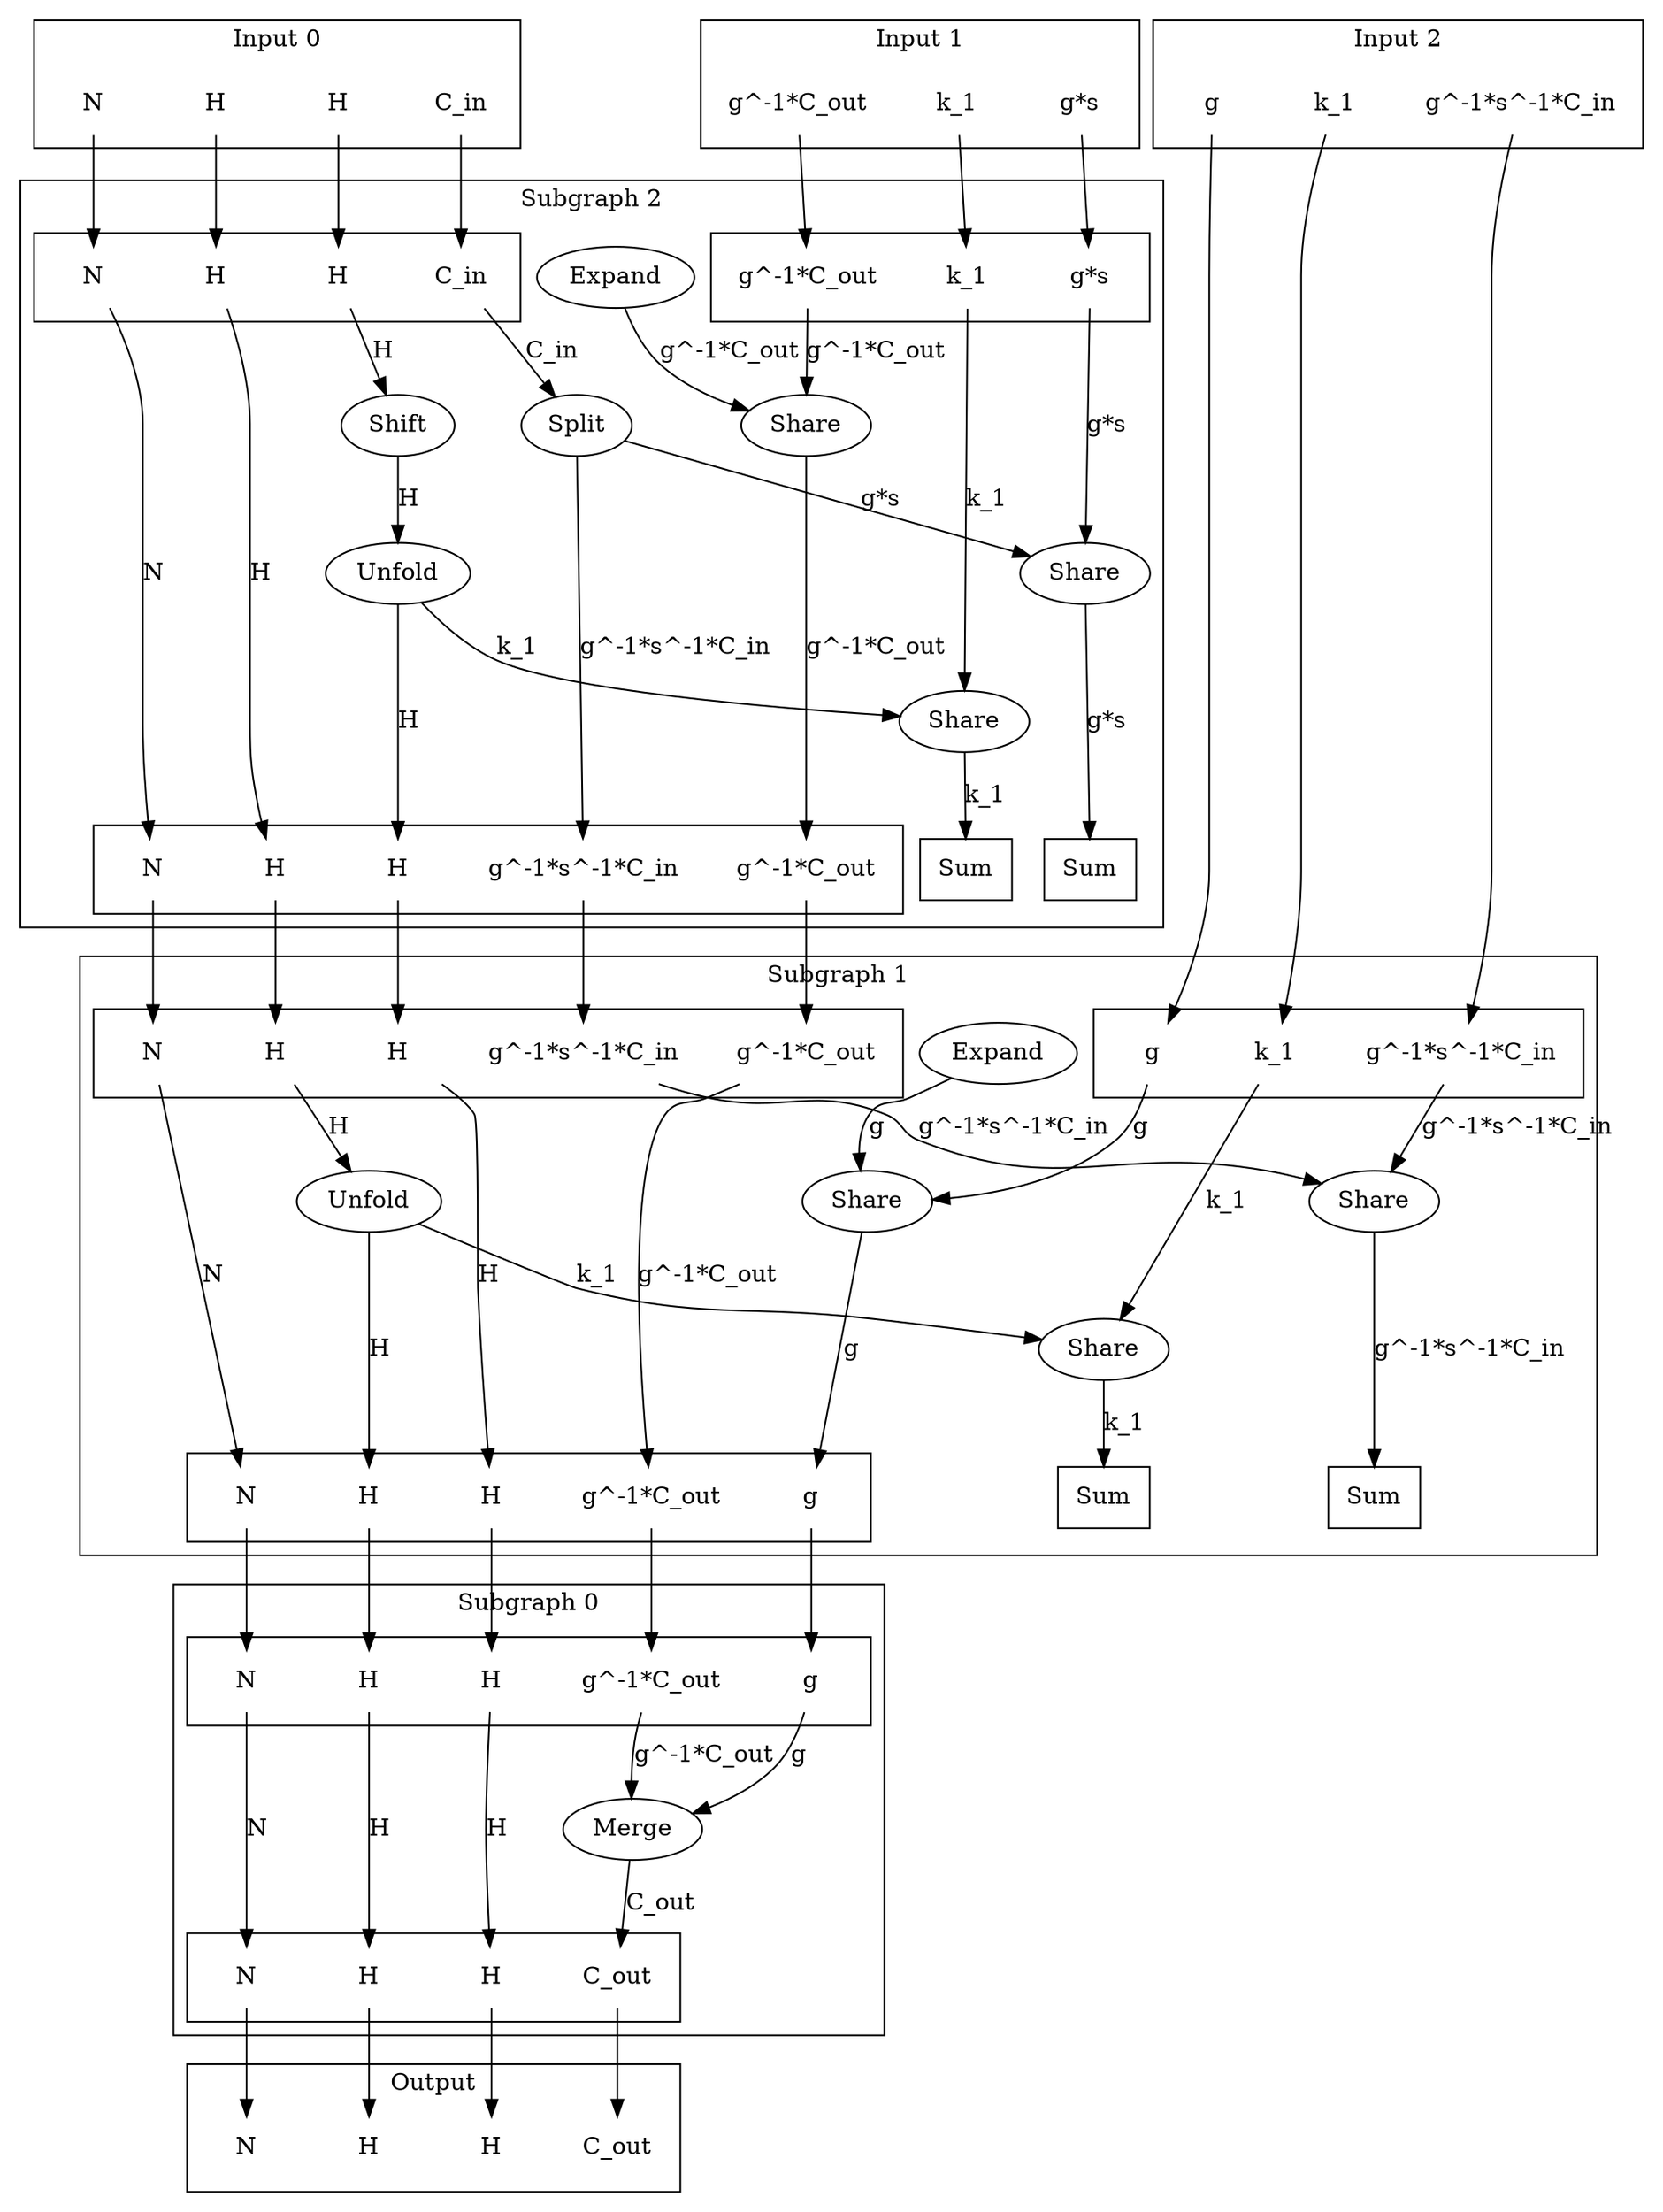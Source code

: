 digraph kernel_generated {
newrank = true;

// Stage tensor.
subgraph cluster_subgraph_0 {
    label = "Subgraph 0";
    // Reductions.
    // Output.
    subgraph cluster_subgraph_0_out {
        label = "";
        interface_0_out_0x55b738631280 [label="N", shape=none];
        interface_0_out_0x55b7386312a8 [label="C_out", shape=none];
        interface_0_out_0x55b7386312d0 [label="H", shape=none];
        interface_0_out_0x55b7386312f8 [label="H", shape=none];
    }
    {
        rank = same;
        interface_0_out_0x55b738631280;
        interface_0_out_0x55b7386312a8;
        interface_0_out_0x55b7386312d0;
        interface_0_out_0x55b7386312f8;
    }
    // Input 0.
    subgraph cluster_subgraph_0_in_0 {
        label = "";
        interface_0_in_0x55b738631280 [label="N", shape=none];
        interface_0_in_0x55b7501bae80 [label="g", shape=none];
        interface_0_in_0x55b7501bae98 [label="g^-1*C_out", shape=none];
        interface_0_in_0x55b7386312d0 [label="H", shape=none];
        interface_0_in_0x55b7386312f8 [label="H", shape=none];
    }
    {
        rank = same;
        interface_0_in_0x55b738631280;
        interface_0_in_0x55b7501bae80;
        interface_0_in_0x55b7501bae98;
        interface_0_in_0x55b7386312d0;
        interface_0_in_0x55b7386312f8;
    }
    // Op's.
    op_0x55b7501bae40 [label="Merge"];
    // Dimension's.
    interface_0_in_0x55b738631280 -> interface_0_out_0x55b738631280 [label="N"];
    op_0x55b7501bae40 -> interface_0_out_0x55b7386312a8 [label="C_out"];
    interface_0_in_0x55b7386312d0 -> interface_0_out_0x55b7386312d0 [label="H"];
    interface_0_in_0x55b7386312f8 -> interface_0_out_0x55b7386312f8 [label="H"];
    interface_0_in_0x55b7501bae80 -> op_0x55b7501bae40 [label="g"];
    interface_0_in_0x55b7501bae98 -> op_0x55b7501bae40 [label="g^-1*C_out"];
}

// Stage tensor.
subgraph cluster_subgraph_1 {
    label = "Subgraph 1";
    // Reductions.
    reduce_0x7f6f60007720 [label="Sum", shape=box];
    reduce_0x7f6f60003a98 [label="Sum", shape=box];
    // Output.
    subgraph cluster_subgraph_1_out {
        label = "";
        interface_1_out_0x55b738631280 [label="N", shape=none];
        interface_1_out_0x55b7501bae80 [label="g", shape=none];
        interface_1_out_0x55b7501bae98 [label="g^-1*C_out", shape=none];
        interface_1_out_0x55b7386312d0 [label="H", shape=none];
        interface_1_out_0x55b7386312f8 [label="H", shape=none];
    }
    {
        rank = same;
        reduce_0x7f6f60007720;
        reduce_0x7f6f60003a98;
        interface_1_out_0x55b738631280;
        interface_1_out_0x55b7501bae80;
        interface_1_out_0x55b7501bae98;
        interface_1_out_0x55b7386312d0;
        interface_1_out_0x55b7386312f8;
    }
    // Input 0.
    subgraph cluster_subgraph_1_in_0 {
        label = "";
        interface_1_in_0x55b738631280 [label="N", shape=none];
        interface_1_in_0x55b7501bae98 [label="g^-1*C_out", shape=none];
        interface_1_in_0x55b7501b6470 [label="g^-1*s^-1*C_in", shape=none];
        interface_1_in_0x55b7386312d0 [label="H", shape=none];
        interface_1_in_0x55b7501d45a8 [label="H", shape=none];
    }
    // Input 1.
    subgraph cluster_subgraph_1_in_1 {
        label = "";
        interface_1_in_0x55b7501b63e8 [label="g", shape=none];
        interface_1_in_0x55b7501b6488 [label="g^-1*s^-1*C_in", shape=none];
        interface_1_in_0x55b7501b64d8 [label="k_1", shape=none];
    }
    {
        rank = same;
        interface_1_in_0x55b738631280;
        interface_1_in_0x55b7501bae98;
        interface_1_in_0x55b7501b6470;
        interface_1_in_0x55b7386312d0;
        interface_1_in_0x55b7501d45a8;
        interface_1_in_0x55b7501b63e8;
        interface_1_in_0x55b7501b6488;
        interface_1_in_0x55b7501b64d8;
    }
    // Op's.
    op_0x55b7501b63b0 [label="Share"];
    op_0x55b7501b6450 [label="Share"];
    op_0x55b7501b64a0 [label="Share"];
    op_0x55b7501b66b8 [label="Expand"];
    op_0x55b7501d4580 [label="Unfold"];
    // Dimension's.
    interface_1_in_0x55b738631280 -> interface_1_out_0x55b738631280 [label="N"];
    interface_1_in_0x55b7386312d0 -> interface_1_out_0x55b7386312d0 [label="H"];
    op_0x55b7501d4580 -> interface_1_out_0x55b7386312f8 [label="H"];
    op_0x55b7501b66b8 -> op_0x55b7501b63b0 [label="g"];
    interface_1_in_0x55b7501b63e8 -> op_0x55b7501b63b0 [label="g"];
    interface_1_in_0x55b7501b6470 -> op_0x55b7501b6450 [label="g^-1*s^-1*C_in"];
    interface_1_in_0x55b7501b6488 -> op_0x55b7501b6450 [label="g^-1*s^-1*C_in"];
    op_0x55b7501d4580 -> op_0x55b7501b64a0 [label="k_1"];
    interface_1_in_0x55b7501b64d8 -> op_0x55b7501b64a0 [label="k_1"];
    op_0x55b7501b63b0 -> interface_1_out_0x55b7501bae80 [label="g"];
    interface_1_in_0x55b7501bae98 -> interface_1_out_0x55b7501bae98 [label="g^-1*C_out"];
    interface_1_in_0x55b7501d45a8 -> op_0x55b7501d4580 [label="H"];
    op_0x55b7501b64a0 -> reduce_0x7f6f60003a98 [label="k_1"];
    op_0x55b7501b6450 -> reduce_0x7f6f60007720 [label="g^-1*s^-1*C_in"];
}

// Stage tensor.
subgraph cluster_subgraph_2 {
    label = "Subgraph 2";
    // Reductions.
    reduce_0x7f6f60004f10 [label="Sum", shape=box];
    reduce_0x7f6f60003ab0 [label="Sum", shape=box];
    // Output.
    subgraph cluster_subgraph_2_out {
        label = "";
        interface_2_out_0x55b738631280 [label="N", shape=none];
        interface_2_out_0x55b7501bae98 [label="g^-1*C_out", shape=none];
        interface_2_out_0x55b7501b6470 [label="g^-1*s^-1*C_in", shape=none];
        interface_2_out_0x55b7386312d0 [label="H", shape=none];
        interface_2_out_0x55b7501d45a8 [label="H", shape=none];
    }
    {
        rank = same;
        reduce_0x7f6f60004f10;
        reduce_0x7f6f60003ab0;
        interface_2_out_0x55b738631280;
        interface_2_out_0x55b7501bae98;
        interface_2_out_0x55b7501b6470;
        interface_2_out_0x55b7386312d0;
        interface_2_out_0x55b7501d45a8;
    }
    // Input 0.
    subgraph cluster_subgraph_2_in_0 {
        label = "";
        interface_2_in_0x55b738631280 [label="N", shape=none];
        interface_2_in_0x55b7501c9f50 [label="C_in", shape=none];
        interface_2_in_0x55b7501b6f00 [label="H", shape=none];
        interface_2_in_0x55b7501d45a8 [label="H", shape=none];
    }
    // Input 1.
    subgraph cluster_subgraph_2_in_1 {
        label = "";
        interface_2_in_0x55b7501b6398 [label="g^-1*C_out", shape=none];
        interface_2_in_0x55b7501b6258 [label="g*s", shape=none];
        interface_2_in_0x55b7501b62f8 [label="k_1", shape=none];
    }
    {
        rank = same;
        interface_2_in_0x55b738631280;
        interface_2_in_0x55b7501c9f50;
        interface_2_in_0x55b7501b6f00;
        interface_2_in_0x55b7501d45a8;
        interface_2_in_0x55b7501b6398;
        interface_2_in_0x55b7501b6258;
        interface_2_in_0x55b7501b62f8;
    }
    // Op's.
    op_0x55b7501b6220 [label="Share"];
    op_0x55b7501b62c0 [label="Share"];
    op_0x55b7501b6360 [label="Share"];
    op_0x55b7501b6698 [label="Expand"];
    op_0x55b7501b6ee0 [label="Shift"];
    op_0x55b7501c9f10 [label="Split"];
    op_0x55b7501d4500 [label="Unfold"];
    // Dimension's.
    interface_2_in_0x55b738631280 -> interface_2_out_0x55b738631280 [label="N"];
    op_0x55b7501d4500 -> interface_2_out_0x55b7386312d0 [label="H"];
    op_0x55b7501c9f10 -> op_0x55b7501b6220 [label="g*s"];
    interface_2_in_0x55b7501b6258 -> op_0x55b7501b6220 [label="g*s"];
    op_0x55b7501d4500 -> op_0x55b7501b62c0 [label="k_1"];
    interface_2_in_0x55b7501b62f8 -> op_0x55b7501b62c0 [label="k_1"];
    op_0x55b7501b6698 -> op_0x55b7501b6360 [label="g^-1*C_out"];
    interface_2_in_0x55b7501b6398 -> op_0x55b7501b6360 [label="g^-1*C_out"];
    op_0x55b7501c9f10 -> interface_2_out_0x55b7501b6470 [label="g^-1*s^-1*C_in"];
    interface_2_in_0x55b7501b6f00 -> op_0x55b7501b6ee0 [label="H"];
    op_0x55b7501b6360 -> interface_2_out_0x55b7501bae98 [label="g^-1*C_out"];
    interface_2_in_0x55b7501c9f50 -> op_0x55b7501c9f10 [label="C_in"];
    op_0x55b7501b6ee0 -> op_0x55b7501d4500 [label="H"];
    interface_2_in_0x55b7501d45a8 -> interface_2_out_0x55b7501d45a8 [label="H"];
    op_0x55b7501b62c0 -> reduce_0x7f6f60003ab0 [label="k_1"];
    op_0x55b7501b6220 -> reduce_0x7f6f60004f10 [label="g*s"];
}

// Input tensor.
subgraph cluster_subgraph_3 {
    label = "Input 0";
    interface_3_out_0x55b738631280 [label="N", shape=none];
    interface_3_out_0x55b7501c9f50 [label="C_in", shape=none];
    interface_3_out_0x55b7501b6f00 [label="H", shape=none];
    interface_3_out_0x55b7501d45a8 [label="H", shape=none];
}

interface_3_out_0x55b738631280 -> interface_2_in_0x55b738631280;
interface_3_out_0x55b7501c9f50 -> interface_2_in_0x55b7501c9f50;
interface_3_out_0x55b7501b6f00 -> interface_2_in_0x55b7501b6f00;
interface_3_out_0x55b7501d45a8 -> interface_2_in_0x55b7501d45a8;

// Input tensor.
subgraph cluster_subgraph_4 {
    label = "Input 1";
    interface_4_out_0x55b7501b6398 [label="g^-1*C_out", shape=none];
    interface_4_out_0x55b7501b6258 [label="g*s", shape=none];
    interface_4_out_0x55b7501b62f8 [label="k_1", shape=none];
}

interface_4_out_0x55b7501b6398 -> interface_2_in_0x55b7501b6398;
interface_4_out_0x55b7501b6258 -> interface_2_in_0x55b7501b6258;
interface_4_out_0x55b7501b62f8 -> interface_2_in_0x55b7501b62f8;

interface_2_out_0x55b738631280 -> interface_1_in_0x55b738631280;
interface_2_out_0x55b7501bae98 -> interface_1_in_0x55b7501bae98;
interface_2_out_0x55b7501b6470 -> interface_1_in_0x55b7501b6470;
interface_2_out_0x55b7386312d0 -> interface_1_in_0x55b7386312d0;
interface_2_out_0x55b7501d45a8 -> interface_1_in_0x55b7501d45a8;

// Input tensor.
subgraph cluster_subgraph_5 {
    label = "Input 2";
    interface_5_out_0x55b7501b63e8 [label="g", shape=none];
    interface_5_out_0x55b7501b6488 [label="g^-1*s^-1*C_in", shape=none];
    interface_5_out_0x55b7501b64d8 [label="k_1", shape=none];
}

interface_5_out_0x55b7501b63e8 -> interface_1_in_0x55b7501b63e8;
interface_5_out_0x55b7501b6488 -> interface_1_in_0x55b7501b6488;
interface_5_out_0x55b7501b64d8 -> interface_1_in_0x55b7501b64d8;

interface_1_out_0x55b738631280 -> interface_0_in_0x55b738631280;
interface_1_out_0x55b7501bae80 -> interface_0_in_0x55b7501bae80;
interface_1_out_0x55b7501bae98 -> interface_0_in_0x55b7501bae98;
interface_1_out_0x55b7386312d0 -> interface_0_in_0x55b7386312d0;
interface_1_out_0x55b7386312f8 -> interface_0_in_0x55b7386312f8;

{
    rank = same;
    interface_3_out_0x55b738631280;
    interface_3_out_0x55b7501c9f50;
    interface_3_out_0x55b7501b6f00;
    interface_3_out_0x55b7501d45a8;
    interface_4_out_0x55b7501b6398;
    interface_4_out_0x55b7501b6258;
    interface_4_out_0x55b7501b62f8;
    interface_5_out_0x55b7501b63e8;
    interface_5_out_0x55b7501b6488;
    interface_5_out_0x55b7501b64d8;
}
subgraph cluster_subgraph_output {
    label = "Output";
    interface_6_in_0x55b738631280 [label="N", shape=none];
    interface_6_in_0x55b7386312a8 [label="C_out", shape=none];
    interface_6_in_0x55b7386312d0 [label="H", shape=none];
    interface_6_in_0x55b7386312f8 [label="H", shape=none];
}
interface_0_out_0x55b738631280 -> interface_6_in_0x55b738631280;
interface_0_out_0x55b7386312a8 -> interface_6_in_0x55b7386312a8;
interface_0_out_0x55b7386312d0 -> interface_6_in_0x55b7386312d0;
interface_0_out_0x55b7386312f8 -> interface_6_in_0x55b7386312f8;

}
